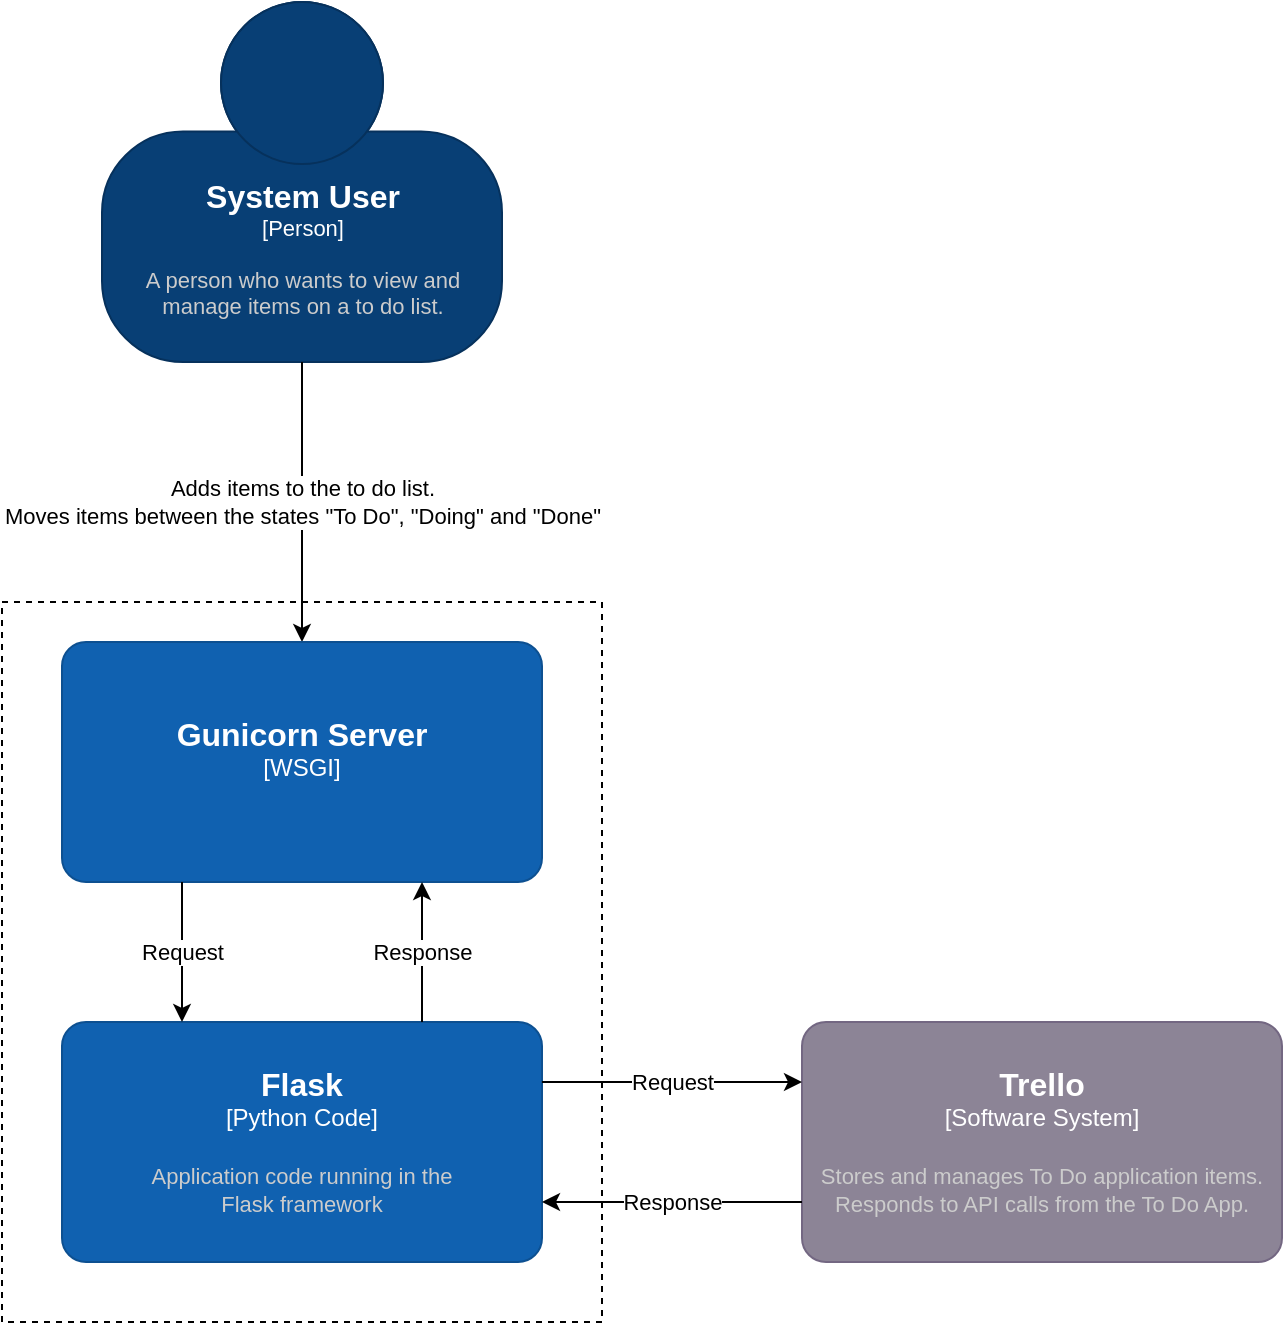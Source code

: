 <mxfile version="20.3.2" type="device"><diagram id="XJZKVIw9sJyu4BXk_-iN" name="Page-1"><mxGraphModel dx="1422" dy="762" grid="1" gridSize="10" guides="1" tooltips="1" connect="1" arrows="1" fold="1" page="1" pageScale="1" pageWidth="827" pageHeight="1169" math="0" shadow="0"><root><mxCell id="0"/><mxCell id="1" parent="0"/><object placeholders="1" c4Name="System User" c4Type="Person" c4Description="A person who wants to view and&#10;manage items on a to do list." label="&lt;font style=&quot;font-size: 16px&quot;&gt;&lt;b&gt;%c4Name%&lt;/b&gt;&lt;/font&gt;&lt;div&gt;[%c4Type%]&lt;/div&gt;&lt;br&gt;&lt;div&gt;&lt;font style=&quot;font-size: 11px&quot;&gt;&lt;font color=&quot;#cccccc&quot;&gt;%c4Description%&lt;/font&gt;&lt;/div&gt;" id="HqXzrcQjlfVFKxtHW205-2"><mxCell style="html=1;fontSize=11;dashed=0;whitespace=wrap;fillColor=#083F75;strokeColor=#06315C;fontColor=#ffffff;shape=mxgraph.c4.person2;align=center;metaEdit=1;points=[[0.5,0,0],[1,0.5,0],[1,0.75,0],[0.75,1,0],[0.5,1,0],[0.25,1,0],[0,0.75,0],[0,0.5,0]];resizable=0;" vertex="1" parent="1"><mxGeometry x="80" y="60" width="200" height="180" as="geometry"/></mxCell></object><mxCell id="HqXzrcQjlfVFKxtHW205-4" value="Adds items to the to do list.&lt;br&gt;Moves items between the states &quot;To Do&quot;, &quot;Doing&quot; and &quot;Done&quot;" style="endArrow=classic;html=1;rounded=0;exitX=0.5;exitY=1;exitDx=0;exitDy=0;exitPerimeter=0;entryX=0.5;entryY=0;entryDx=0;entryDy=0;entryPerimeter=0;" edge="1" parent="1" source="HqXzrcQjlfVFKxtHW205-2" target="HqXzrcQjlfVFKxtHW205-10"><mxGeometry relative="1" as="geometry"><mxPoint x="180" y="300" as="sourcePoint"/><mxPoint x="180" y="380" as="targetPoint"/></mxGeometry></mxCell><object placeholders="1" c4Name="Trello" c4Type="Software System" c4Description="Stores and manages To Do application items.&#10;Responds to API calls from the To Do App." label="&lt;font style=&quot;font-size: 16px&quot;&gt;&lt;b&gt;%c4Name%&lt;/b&gt;&lt;/font&gt;&lt;div&gt;[%c4Type%]&lt;/div&gt;&lt;br&gt;&lt;div&gt;&lt;font style=&quot;font-size: 11px&quot;&gt;&lt;font color=&quot;#cccccc&quot;&gt;%c4Description%&lt;/font&gt;&lt;/div&gt;" id="HqXzrcQjlfVFKxtHW205-6"><mxCell style="rounded=1;whiteSpace=wrap;html=1;labelBackgroundColor=none;fillColor=#8C8496;fontColor=#ffffff;align=center;arcSize=10;strokeColor=#736782;metaEdit=1;resizable=0;points=[[0.25,0,0],[0.5,0,0],[0.75,0,0],[1,0.25,0],[1,0.5,0],[1,0.75,0],[0.75,1,0],[0.5,1,0],[0.25,1,0],[0,0.75,0],[0,0.5,0],[0,0.25,0]];" vertex="1" parent="1"><mxGeometry x="430" y="570" width="240" height="120" as="geometry"/></mxCell></object><object placeholders="1" c4Name="Gunicorn Server" c4Type="WSGI" c4Description="" label="&lt;font style=&quot;font-size: 16px&quot;&gt;&lt;b&gt;%c4Name%&lt;/b&gt;&lt;/font&gt;&lt;div&gt;[%c4Type%]&lt;/div&gt;&lt;br&gt;&lt;div&gt;&lt;font style=&quot;font-size: 11px&quot;&gt;&lt;font color=&quot;#cccccc&quot;&gt;%c4Description%&lt;/font&gt;&lt;/div&gt;" id="HqXzrcQjlfVFKxtHW205-10"><mxCell style="rounded=1;whiteSpace=wrap;html=1;labelBackgroundColor=none;fillColor=#1061B0;fontColor=#ffffff;align=center;arcSize=10;strokeColor=#0D5091;metaEdit=1;resizable=0;points=[[0.25,0,0],[0.5,0,0],[0.75,0,0],[1,0.25,0],[1,0.5,0],[1,0.75,0],[0.75,1,0],[0.5,1,0],[0.25,1,0],[0,0.75,0],[0,0.5,0],[0,0.25,0]];" vertex="1" parent="1"><mxGeometry x="60" y="380" width="240" height="120" as="geometry"/></mxCell></object><object placeholders="1" c4Name="Flask" c4Type="Python Code" c4Description="Application code running in the&#10;Flask framework" label="&lt;font style=&quot;font-size: 16px&quot;&gt;&lt;b&gt;%c4Name%&lt;/b&gt;&lt;/font&gt;&lt;div&gt;[%c4Type%]&lt;/div&gt;&lt;br&gt;&lt;div&gt;&lt;font style=&quot;font-size: 11px&quot;&gt;&lt;font color=&quot;#cccccc&quot;&gt;%c4Description%&lt;/font&gt;&lt;/div&gt;" id="HqXzrcQjlfVFKxtHW205-11"><mxCell style="rounded=1;whiteSpace=wrap;html=1;labelBackgroundColor=none;fillColor=#1061B0;fontColor=#ffffff;align=center;arcSize=10;strokeColor=#0D5091;metaEdit=1;resizable=0;points=[[0.25,0,0],[0.5,0,0],[0.75,0,0],[1,0.25,0],[1,0.5,0],[1,0.75,0],[0.75,1,0],[0.5,1,0],[0.25,1,0],[0,0.75,0],[0,0.5,0],[0,0.25,0]];" vertex="1" parent="1"><mxGeometry x="60" y="570" width="240" height="120" as="geometry"/></mxCell></object><mxCell id="HqXzrcQjlfVFKxtHW205-12" value="Request" style="endArrow=classic;html=1;rounded=0;entryX=0.25;entryY=0;entryDx=0;entryDy=0;entryPerimeter=0;exitX=0.25;exitY=1;exitDx=0;exitDy=0;exitPerimeter=0;" edge="1" parent="1" source="HqXzrcQjlfVFKxtHW205-10" target="HqXzrcQjlfVFKxtHW205-11"><mxGeometry width="50" height="50" relative="1" as="geometry"><mxPoint x="170" y="580" as="sourcePoint"/><mxPoint x="220" y="530" as="targetPoint"/></mxGeometry></mxCell><mxCell id="HqXzrcQjlfVFKxtHW205-13" value="Response" style="endArrow=classic;html=1;rounded=0;entryX=0.75;entryY=1;entryDx=0;entryDy=0;entryPerimeter=0;exitX=0.75;exitY=0;exitDx=0;exitDy=0;exitPerimeter=0;" edge="1" parent="1" source="HqXzrcQjlfVFKxtHW205-11" target="HqXzrcQjlfVFKxtHW205-10"><mxGeometry width="50" height="50" relative="1" as="geometry"><mxPoint x="130" y="510" as="sourcePoint"/><mxPoint x="130" y="580" as="targetPoint"/></mxGeometry></mxCell><mxCell id="HqXzrcQjlfVFKxtHW205-14" value="Request" style="endArrow=classic;html=1;rounded=0;entryX=0;entryY=0.25;entryDx=0;entryDy=0;entryPerimeter=0;exitX=1;exitY=0.25;exitDx=0;exitDy=0;exitPerimeter=0;" edge="1" parent="1" source="HqXzrcQjlfVFKxtHW205-11" target="HqXzrcQjlfVFKxtHW205-6"><mxGeometry width="50" height="50" relative="1" as="geometry"><mxPoint x="130" y="510" as="sourcePoint"/><mxPoint x="130" y="580" as="targetPoint"/></mxGeometry></mxCell><mxCell id="HqXzrcQjlfVFKxtHW205-15" value="Response" style="endArrow=classic;html=1;rounded=0;entryX=1;entryY=0.75;entryDx=0;entryDy=0;entryPerimeter=0;exitX=0;exitY=0.75;exitDx=0;exitDy=0;exitPerimeter=0;" edge="1" parent="1" source="HqXzrcQjlfVFKxtHW205-6" target="HqXzrcQjlfVFKxtHW205-11"><mxGeometry width="50" height="50" relative="1" as="geometry"><mxPoint x="250" y="580" as="sourcePoint"/><mxPoint x="250" y="510" as="targetPoint"/></mxGeometry></mxCell><mxCell id="HqXzrcQjlfVFKxtHW205-16" value="" style="rounded=0;whiteSpace=wrap;html=1;fillColor=none;dashed=1;" vertex="1" parent="1"><mxGeometry x="30" y="360" width="300" height="360" as="geometry"/></mxCell></root></mxGraphModel></diagram></mxfile>